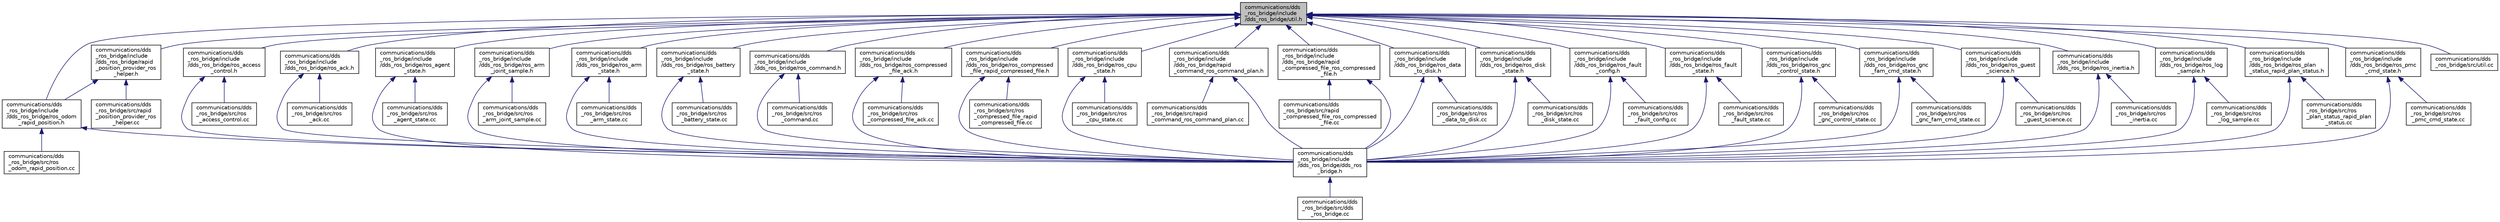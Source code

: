 digraph "communications/dds_ros_bridge/include/dds_ros_bridge/util.h"
{
 // LATEX_PDF_SIZE
  edge [fontname="Helvetica",fontsize="10",labelfontname="Helvetica",labelfontsize="10"];
  node [fontname="Helvetica",fontsize="10",shape=record];
  Node1 [label="communications/dds\l_ros_bridge/include\l/dds_ros_bridge/util.h",height=0.2,width=0.4,color="black", fillcolor="grey75", style="filled", fontcolor="black",tooltip=" "];
  Node1 -> Node2 [dir="back",color="midnightblue",fontsize="10",style="solid",fontname="Helvetica"];
  Node2 [label="communications/dds\l_ros_bridge/include\l/dds_ros_bridge/rapid\l_command_ros_command_plan.h",height=0.2,width=0.4,color="black", fillcolor="white", style="filled",URL="$rapid__command__ros__command__plan_8h.html",tooltip=" "];
  Node2 -> Node3 [dir="back",color="midnightblue",fontsize="10",style="solid",fontname="Helvetica"];
  Node3 [label="communications/dds\l_ros_bridge/include\l/dds_ros_bridge/dds_ros\l_bridge.h",height=0.2,width=0.4,color="black", fillcolor="white", style="filled",URL="$dds__ros__bridge_8h.html",tooltip=" "];
  Node3 -> Node4 [dir="back",color="midnightblue",fontsize="10",style="solid",fontname="Helvetica"];
  Node4 [label="communications/dds\l_ros_bridge/src/dds\l_ros_bridge.cc",height=0.2,width=0.4,color="black", fillcolor="white", style="filled",URL="$dds__ros__bridge_8cc.html",tooltip=" "];
  Node2 -> Node5 [dir="back",color="midnightblue",fontsize="10",style="solid",fontname="Helvetica"];
  Node5 [label="communications/dds\l_ros_bridge/src/rapid\l_command_ros_command_plan.cc",height=0.2,width=0.4,color="black", fillcolor="white", style="filled",URL="$rapid__command__ros__command__plan_8cc.html",tooltip=" "];
  Node1 -> Node6 [dir="back",color="midnightblue",fontsize="10",style="solid",fontname="Helvetica"];
  Node6 [label="communications/dds\l_ros_bridge/include\l/dds_ros_bridge/rapid\l_compressed_file_ros_compressed\l_file.h",height=0.2,width=0.4,color="black", fillcolor="white", style="filled",URL="$rapid__compressed__file__ros__compressed__file_8h.html",tooltip=" "];
  Node6 -> Node3 [dir="back",color="midnightblue",fontsize="10",style="solid",fontname="Helvetica"];
  Node6 -> Node7 [dir="back",color="midnightblue",fontsize="10",style="solid",fontname="Helvetica"];
  Node7 [label="communications/dds\l_ros_bridge/src/rapid\l_compressed_file_ros_compressed\l_file.cc",height=0.2,width=0.4,color="black", fillcolor="white", style="filled",URL="$rapid__compressed__file__ros__compressed__file_8cc.html",tooltip=" "];
  Node1 -> Node8 [dir="back",color="midnightblue",fontsize="10",style="solid",fontname="Helvetica"];
  Node8 [label="communications/dds\l_ros_bridge/include\l/dds_ros_bridge/rapid\l_position_provider_ros\l_helper.h",height=0.2,width=0.4,color="black", fillcolor="white", style="filled",URL="$rapid__position__provider__ros__helper_8h.html",tooltip=" "];
  Node8 -> Node9 [dir="back",color="midnightblue",fontsize="10",style="solid",fontname="Helvetica"];
  Node9 [label="communications/dds\l_ros_bridge/include\l/dds_ros_bridge/ros_odom\l_rapid_position.h",height=0.2,width=0.4,color="black", fillcolor="white", style="filled",URL="$ros__odom__rapid__position_8h.html",tooltip=" "];
  Node9 -> Node3 [dir="back",color="midnightblue",fontsize="10",style="solid",fontname="Helvetica"];
  Node9 -> Node10 [dir="back",color="midnightblue",fontsize="10",style="solid",fontname="Helvetica"];
  Node10 [label="communications/dds\l_ros_bridge/src/ros\l_odom_rapid_position.cc",height=0.2,width=0.4,color="black", fillcolor="white", style="filled",URL="$ros__odom__rapid__position_8cc.html",tooltip=" "];
  Node8 -> Node11 [dir="back",color="midnightblue",fontsize="10",style="solid",fontname="Helvetica"];
  Node11 [label="communications/dds\l_ros_bridge/src/rapid\l_position_provider_ros\l_helper.cc",height=0.2,width=0.4,color="black", fillcolor="white", style="filled",URL="$rapid__position__provider__ros__helper_8cc.html",tooltip=" "];
  Node1 -> Node12 [dir="back",color="midnightblue",fontsize="10",style="solid",fontname="Helvetica"];
  Node12 [label="communications/dds\l_ros_bridge/include\l/dds_ros_bridge/ros_access\l_control.h",height=0.2,width=0.4,color="black", fillcolor="white", style="filled",URL="$ros__access__control_8h.html",tooltip=" "];
  Node12 -> Node3 [dir="back",color="midnightblue",fontsize="10",style="solid",fontname="Helvetica"];
  Node12 -> Node13 [dir="back",color="midnightblue",fontsize="10",style="solid",fontname="Helvetica"];
  Node13 [label="communications/dds\l_ros_bridge/src/ros\l_access_control.cc",height=0.2,width=0.4,color="black", fillcolor="white", style="filled",URL="$ros__access__control_8cc.html",tooltip=" "];
  Node1 -> Node14 [dir="back",color="midnightblue",fontsize="10",style="solid",fontname="Helvetica"];
  Node14 [label="communications/dds\l_ros_bridge/include\l/dds_ros_bridge/ros_ack.h",height=0.2,width=0.4,color="black", fillcolor="white", style="filled",URL="$ros__ack_8h.html",tooltip=" "];
  Node14 -> Node3 [dir="back",color="midnightblue",fontsize="10",style="solid",fontname="Helvetica"];
  Node14 -> Node15 [dir="back",color="midnightblue",fontsize="10",style="solid",fontname="Helvetica"];
  Node15 [label="communications/dds\l_ros_bridge/src/ros\l_ack.cc",height=0.2,width=0.4,color="black", fillcolor="white", style="filled",URL="$ros__ack_8cc.html",tooltip=" "];
  Node1 -> Node16 [dir="back",color="midnightblue",fontsize="10",style="solid",fontname="Helvetica"];
  Node16 [label="communications/dds\l_ros_bridge/include\l/dds_ros_bridge/ros_agent\l_state.h",height=0.2,width=0.4,color="black", fillcolor="white", style="filled",URL="$ros__agent__state_8h.html",tooltip=" "];
  Node16 -> Node3 [dir="back",color="midnightblue",fontsize="10",style="solid",fontname="Helvetica"];
  Node16 -> Node17 [dir="back",color="midnightblue",fontsize="10",style="solid",fontname="Helvetica"];
  Node17 [label="communications/dds\l_ros_bridge/src/ros\l_agent_state.cc",height=0.2,width=0.4,color="black", fillcolor="white", style="filled",URL="$ros__agent__state_8cc.html",tooltip=" "];
  Node1 -> Node18 [dir="back",color="midnightblue",fontsize="10",style="solid",fontname="Helvetica"];
  Node18 [label="communications/dds\l_ros_bridge/include\l/dds_ros_bridge/ros_arm\l_joint_sample.h",height=0.2,width=0.4,color="black", fillcolor="white", style="filled",URL="$ros__arm__joint__sample_8h.html",tooltip=" "];
  Node18 -> Node3 [dir="back",color="midnightblue",fontsize="10",style="solid",fontname="Helvetica"];
  Node18 -> Node19 [dir="back",color="midnightblue",fontsize="10",style="solid",fontname="Helvetica"];
  Node19 [label="communications/dds\l_ros_bridge/src/ros\l_arm_joint_sample.cc",height=0.2,width=0.4,color="black", fillcolor="white", style="filled",URL="$ros__arm__joint__sample_8cc.html",tooltip=" "];
  Node1 -> Node20 [dir="back",color="midnightblue",fontsize="10",style="solid",fontname="Helvetica"];
  Node20 [label="communications/dds\l_ros_bridge/include\l/dds_ros_bridge/ros_arm\l_state.h",height=0.2,width=0.4,color="black", fillcolor="white", style="filled",URL="$ros__arm__state_8h.html",tooltip=" "];
  Node20 -> Node3 [dir="back",color="midnightblue",fontsize="10",style="solid",fontname="Helvetica"];
  Node20 -> Node21 [dir="back",color="midnightblue",fontsize="10",style="solid",fontname="Helvetica"];
  Node21 [label="communications/dds\l_ros_bridge/src/ros\l_arm_state.cc",height=0.2,width=0.4,color="black", fillcolor="white", style="filled",URL="$ros__arm__state_8cc.html",tooltip=" "];
  Node1 -> Node22 [dir="back",color="midnightblue",fontsize="10",style="solid",fontname="Helvetica"];
  Node22 [label="communications/dds\l_ros_bridge/include\l/dds_ros_bridge/ros_battery\l_state.h",height=0.2,width=0.4,color="black", fillcolor="white", style="filled",URL="$ros__battery__state_8h.html",tooltip=" "];
  Node22 -> Node3 [dir="back",color="midnightblue",fontsize="10",style="solid",fontname="Helvetica"];
  Node22 -> Node23 [dir="back",color="midnightblue",fontsize="10",style="solid",fontname="Helvetica"];
  Node23 [label="communications/dds\l_ros_bridge/src/ros\l_battery_state.cc",height=0.2,width=0.4,color="black", fillcolor="white", style="filled",URL="$ros__battery__state_8cc.html",tooltip=" "];
  Node1 -> Node24 [dir="back",color="midnightblue",fontsize="10",style="solid",fontname="Helvetica"];
  Node24 [label="communications/dds\l_ros_bridge/include\l/dds_ros_bridge/ros_command.h",height=0.2,width=0.4,color="black", fillcolor="white", style="filled",URL="$ros__command_8h.html",tooltip=" "];
  Node24 -> Node3 [dir="back",color="midnightblue",fontsize="10",style="solid",fontname="Helvetica"];
  Node24 -> Node25 [dir="back",color="midnightblue",fontsize="10",style="solid",fontname="Helvetica"];
  Node25 [label="communications/dds\l_ros_bridge/src/ros\l_command.cc",height=0.2,width=0.4,color="black", fillcolor="white", style="filled",URL="$ros__command_8cc.html",tooltip=" "];
  Node1 -> Node26 [dir="back",color="midnightblue",fontsize="10",style="solid",fontname="Helvetica"];
  Node26 [label="communications/dds\l_ros_bridge/include\l/dds_ros_bridge/ros_compressed\l_file_ack.h",height=0.2,width=0.4,color="black", fillcolor="white", style="filled",URL="$ros__compressed__file__ack_8h.html",tooltip=" "];
  Node26 -> Node3 [dir="back",color="midnightblue",fontsize="10",style="solid",fontname="Helvetica"];
  Node26 -> Node27 [dir="back",color="midnightblue",fontsize="10",style="solid",fontname="Helvetica"];
  Node27 [label="communications/dds\l_ros_bridge/src/ros\l_compressed_file_ack.cc",height=0.2,width=0.4,color="black", fillcolor="white", style="filled",URL="$ros__compressed__file__ack_8cc.html",tooltip=" "];
  Node1 -> Node28 [dir="back",color="midnightblue",fontsize="10",style="solid",fontname="Helvetica"];
  Node28 [label="communications/dds\l_ros_bridge/include\l/dds_ros_bridge/ros_compressed\l_file_rapid_compressed_file.h",height=0.2,width=0.4,color="black", fillcolor="white", style="filled",URL="$ros__compressed__file__rapid__compressed__file_8h.html",tooltip=" "];
  Node28 -> Node3 [dir="back",color="midnightblue",fontsize="10",style="solid",fontname="Helvetica"];
  Node28 -> Node29 [dir="back",color="midnightblue",fontsize="10",style="solid",fontname="Helvetica"];
  Node29 [label="communications/dds\l_ros_bridge/src/ros\l_compressed_file_rapid\l_compressed_file.cc",height=0.2,width=0.4,color="black", fillcolor="white", style="filled",URL="$ros__compressed__file__rapid__compressed__file_8cc.html",tooltip=" "];
  Node1 -> Node30 [dir="back",color="midnightblue",fontsize="10",style="solid",fontname="Helvetica"];
  Node30 [label="communications/dds\l_ros_bridge/include\l/dds_ros_bridge/ros_cpu\l_state.h",height=0.2,width=0.4,color="black", fillcolor="white", style="filled",URL="$ros__cpu__state_8h.html",tooltip=" "];
  Node30 -> Node3 [dir="back",color="midnightblue",fontsize="10",style="solid",fontname="Helvetica"];
  Node30 -> Node31 [dir="back",color="midnightblue",fontsize="10",style="solid",fontname="Helvetica"];
  Node31 [label="communications/dds\l_ros_bridge/src/ros\l_cpu_state.cc",height=0.2,width=0.4,color="black", fillcolor="white", style="filled",URL="$ros__cpu__state_8cc.html",tooltip=" "];
  Node1 -> Node32 [dir="back",color="midnightblue",fontsize="10",style="solid",fontname="Helvetica"];
  Node32 [label="communications/dds\l_ros_bridge/include\l/dds_ros_bridge/ros_data\l_to_disk.h",height=0.2,width=0.4,color="black", fillcolor="white", style="filled",URL="$ros__data__to__disk_8h.html",tooltip=" "];
  Node32 -> Node3 [dir="back",color="midnightblue",fontsize="10",style="solid",fontname="Helvetica"];
  Node32 -> Node33 [dir="back",color="midnightblue",fontsize="10",style="solid",fontname="Helvetica"];
  Node33 [label="communications/dds\l_ros_bridge/src/ros\l_data_to_disk.cc",height=0.2,width=0.4,color="black", fillcolor="white", style="filled",URL="$ros__data__to__disk_8cc.html",tooltip=" "];
  Node1 -> Node34 [dir="back",color="midnightblue",fontsize="10",style="solid",fontname="Helvetica"];
  Node34 [label="communications/dds\l_ros_bridge/include\l/dds_ros_bridge/ros_disk\l_state.h",height=0.2,width=0.4,color="black", fillcolor="white", style="filled",URL="$ros__disk__state_8h.html",tooltip=" "];
  Node34 -> Node3 [dir="back",color="midnightblue",fontsize="10",style="solid",fontname="Helvetica"];
  Node34 -> Node35 [dir="back",color="midnightblue",fontsize="10",style="solid",fontname="Helvetica"];
  Node35 [label="communications/dds\l_ros_bridge/src/ros\l_disk_state.cc",height=0.2,width=0.4,color="black", fillcolor="white", style="filled",URL="$ros__disk__state_8cc.html",tooltip=" "];
  Node1 -> Node36 [dir="back",color="midnightblue",fontsize="10",style="solid",fontname="Helvetica"];
  Node36 [label="communications/dds\l_ros_bridge/include\l/dds_ros_bridge/ros_fault\l_config.h",height=0.2,width=0.4,color="black", fillcolor="white", style="filled",URL="$ros__fault__config_8h.html",tooltip=" "];
  Node36 -> Node3 [dir="back",color="midnightblue",fontsize="10",style="solid",fontname="Helvetica"];
  Node36 -> Node37 [dir="back",color="midnightblue",fontsize="10",style="solid",fontname="Helvetica"];
  Node37 [label="communications/dds\l_ros_bridge/src/ros\l_fault_config.cc",height=0.2,width=0.4,color="black", fillcolor="white", style="filled",URL="$ros__fault__config_8cc.html",tooltip=" "];
  Node1 -> Node38 [dir="back",color="midnightblue",fontsize="10",style="solid",fontname="Helvetica"];
  Node38 [label="communications/dds\l_ros_bridge/include\l/dds_ros_bridge/ros_fault\l_state.h",height=0.2,width=0.4,color="black", fillcolor="white", style="filled",URL="$ros__fault__state_8h.html",tooltip=" "];
  Node38 -> Node3 [dir="back",color="midnightblue",fontsize="10",style="solid",fontname="Helvetica"];
  Node38 -> Node39 [dir="back",color="midnightblue",fontsize="10",style="solid",fontname="Helvetica"];
  Node39 [label="communications/dds\l_ros_bridge/src/ros\l_fault_state.cc",height=0.2,width=0.4,color="black", fillcolor="white", style="filled",URL="$ros__fault__state_8cc.html",tooltip=" "];
  Node1 -> Node40 [dir="back",color="midnightblue",fontsize="10",style="solid",fontname="Helvetica"];
  Node40 [label="communications/dds\l_ros_bridge/include\l/dds_ros_bridge/ros_gnc\l_control_state.h",height=0.2,width=0.4,color="black", fillcolor="white", style="filled",URL="$ros__gnc__control__state_8h.html",tooltip=" "];
  Node40 -> Node3 [dir="back",color="midnightblue",fontsize="10",style="solid",fontname="Helvetica"];
  Node40 -> Node41 [dir="back",color="midnightblue",fontsize="10",style="solid",fontname="Helvetica"];
  Node41 [label="communications/dds\l_ros_bridge/src/ros\l_gnc_control_state.cc",height=0.2,width=0.4,color="black", fillcolor="white", style="filled",URL="$ros__gnc__control__state_8cc.html",tooltip=" "];
  Node1 -> Node42 [dir="back",color="midnightblue",fontsize="10",style="solid",fontname="Helvetica"];
  Node42 [label="communications/dds\l_ros_bridge/include\l/dds_ros_bridge/ros_gnc\l_fam_cmd_state.h",height=0.2,width=0.4,color="black", fillcolor="white", style="filled",URL="$ros__gnc__fam__cmd__state_8h.html",tooltip=" "];
  Node42 -> Node3 [dir="back",color="midnightblue",fontsize="10",style="solid",fontname="Helvetica"];
  Node42 -> Node43 [dir="back",color="midnightblue",fontsize="10",style="solid",fontname="Helvetica"];
  Node43 [label="communications/dds\l_ros_bridge/src/ros\l_gnc_fam_cmd_state.cc",height=0.2,width=0.4,color="black", fillcolor="white", style="filled",URL="$ros__gnc__fam__cmd__state_8cc.html",tooltip=" "];
  Node1 -> Node44 [dir="back",color="midnightblue",fontsize="10",style="solid",fontname="Helvetica"];
  Node44 [label="communications/dds\l_ros_bridge/include\l/dds_ros_bridge/ros_guest\l_science.h",height=0.2,width=0.4,color="black", fillcolor="white", style="filled",URL="$ros__guest__science_8h.html",tooltip=" "];
  Node44 -> Node3 [dir="back",color="midnightblue",fontsize="10",style="solid",fontname="Helvetica"];
  Node44 -> Node45 [dir="back",color="midnightblue",fontsize="10",style="solid",fontname="Helvetica"];
  Node45 [label="communications/dds\l_ros_bridge/src/ros\l_guest_science.cc",height=0.2,width=0.4,color="black", fillcolor="white", style="filled",URL="$ros__guest__science_8cc.html",tooltip=" "];
  Node1 -> Node46 [dir="back",color="midnightblue",fontsize="10",style="solid",fontname="Helvetica"];
  Node46 [label="communications/dds\l_ros_bridge/include\l/dds_ros_bridge/ros_inertia.h",height=0.2,width=0.4,color="black", fillcolor="white", style="filled",URL="$ros__inertia_8h.html",tooltip=" "];
  Node46 -> Node3 [dir="back",color="midnightblue",fontsize="10",style="solid",fontname="Helvetica"];
  Node46 -> Node47 [dir="back",color="midnightblue",fontsize="10",style="solid",fontname="Helvetica"];
  Node47 [label="communications/dds\l_ros_bridge/src/ros\l_inertia.cc",height=0.2,width=0.4,color="black", fillcolor="white", style="filled",URL="$ros__inertia_8cc.html",tooltip=" "];
  Node1 -> Node48 [dir="back",color="midnightblue",fontsize="10",style="solid",fontname="Helvetica"];
  Node48 [label="communications/dds\l_ros_bridge/include\l/dds_ros_bridge/ros_log\l_sample.h",height=0.2,width=0.4,color="black", fillcolor="white", style="filled",URL="$ros__log__sample_8h.html",tooltip=" "];
  Node48 -> Node3 [dir="back",color="midnightblue",fontsize="10",style="solid",fontname="Helvetica"];
  Node48 -> Node49 [dir="back",color="midnightblue",fontsize="10",style="solid",fontname="Helvetica"];
  Node49 [label="communications/dds\l_ros_bridge/src/ros\l_log_sample.cc",height=0.2,width=0.4,color="black", fillcolor="white", style="filled",URL="$ros__log__sample_8cc.html",tooltip=" "];
  Node1 -> Node9 [dir="back",color="midnightblue",fontsize="10",style="solid",fontname="Helvetica"];
  Node1 -> Node50 [dir="back",color="midnightblue",fontsize="10",style="solid",fontname="Helvetica"];
  Node50 [label="communications/dds\l_ros_bridge/include\l/dds_ros_bridge/ros_plan\l_status_rapid_plan_status.h",height=0.2,width=0.4,color="black", fillcolor="white", style="filled",URL="$ros__plan__status__rapid__plan__status_8h.html",tooltip=" "];
  Node50 -> Node3 [dir="back",color="midnightblue",fontsize="10",style="solid",fontname="Helvetica"];
  Node50 -> Node51 [dir="back",color="midnightblue",fontsize="10",style="solid",fontname="Helvetica"];
  Node51 [label="communications/dds\l_ros_bridge/src/ros\l_plan_status_rapid_plan\l_status.cc",height=0.2,width=0.4,color="black", fillcolor="white", style="filled",URL="$ros__plan__status__rapid__plan__status_8cc.html",tooltip=" "];
  Node1 -> Node52 [dir="back",color="midnightblue",fontsize="10",style="solid",fontname="Helvetica"];
  Node52 [label="communications/dds\l_ros_bridge/include\l/dds_ros_bridge/ros_pmc\l_cmd_state.h",height=0.2,width=0.4,color="black", fillcolor="white", style="filled",URL="$ros__pmc__cmd__state_8h.html",tooltip=" "];
  Node52 -> Node3 [dir="back",color="midnightblue",fontsize="10",style="solid",fontname="Helvetica"];
  Node52 -> Node53 [dir="back",color="midnightblue",fontsize="10",style="solid",fontname="Helvetica"];
  Node53 [label="communications/dds\l_ros_bridge/src/ros\l_pmc_cmd_state.cc",height=0.2,width=0.4,color="black", fillcolor="white", style="filled",URL="$ros__pmc__cmd__state_8cc.html",tooltip=" "];
  Node1 -> Node54 [dir="back",color="midnightblue",fontsize="10",style="solid",fontname="Helvetica"];
  Node54 [label="communications/dds\l_ros_bridge/src/util.cc",height=0.2,width=0.4,color="black", fillcolor="white", style="filled",URL="$util_8cc.html",tooltip=" "];
}

